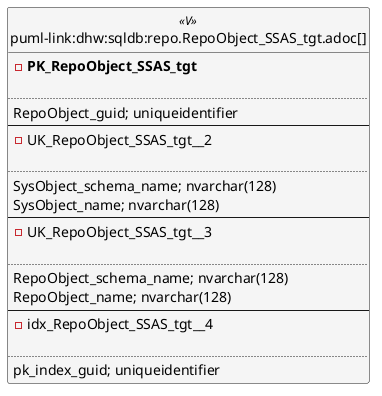 @startuml
left to right direction
'top to bottom direction
hide circle
'avoide "." issues:
set namespaceSeparator none


skinparam class {
  BackgroundColor White
  BackgroundColor<<FN>> Yellow
  BackgroundColor<<FS>> Yellow
  BackgroundColor<<FT>> LightGray
  BackgroundColor<<IF>> Yellow
  BackgroundColor<<IS>> Yellow
  BackgroundColor<<P>> Aqua
  BackgroundColor<<PC>> Aqua
  BackgroundColor<<SN>> Yellow
  BackgroundColor<<SO>> SlateBlue
  BackgroundColor<<TF>> LightGray
  BackgroundColor<<TR>> Tomato
  BackgroundColor<<U>> White
  BackgroundColor<<V>> WhiteSmoke
  BackgroundColor<<X>> Aqua
  BackgroundColor<<external>> AliceBlue
}


entity "puml-link:dhw:sqldb:repo.RepoObject_SSAS_tgt.adoc[]" as repo.RepoObject_SSAS_tgt << V >> {
- **PK_RepoObject_SSAS_tgt**

..
RepoObject_guid; uniqueidentifier
--
- UK_RepoObject_SSAS_tgt__2

..
SysObject_schema_name; nvarchar(128)
SysObject_name; nvarchar(128)
--
- UK_RepoObject_SSAS_tgt__3

..
RepoObject_schema_name; nvarchar(128)
RepoObject_name; nvarchar(128)
--
- idx_RepoObject_SSAS_tgt__4

..
pk_index_guid; uniqueidentifier
}


@enduml

